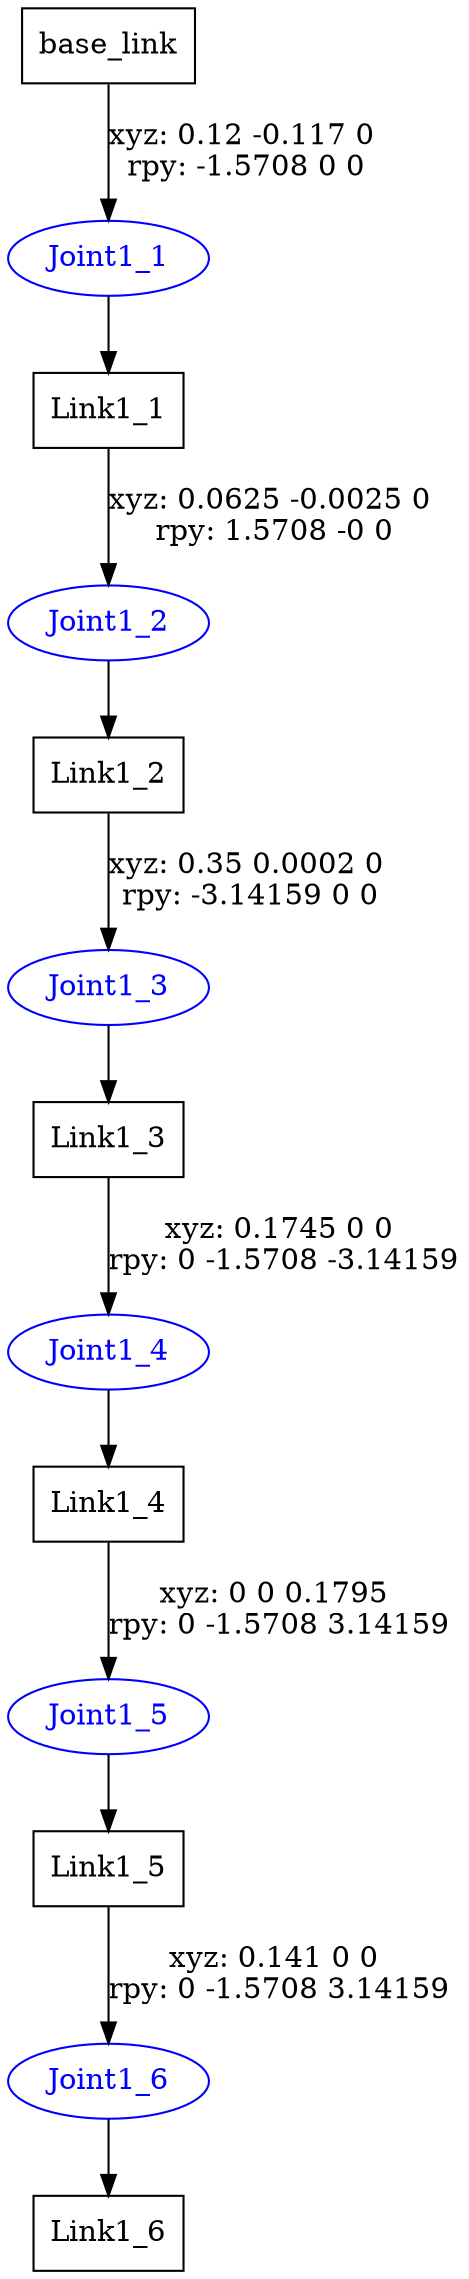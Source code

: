 digraph G {
node [shape=box];
"base_link" [label="base_link"];
"Link1_1" [label="Link1_1"];
"Link1_2" [label="Link1_2"];
"Link1_3" [label="Link1_3"];
"Link1_4" [label="Link1_4"];
"Link1_5" [label="Link1_5"];
"Link1_6" [label="Link1_6"];
node [shape=ellipse, color=blue, fontcolor=blue];
"base_link" -> "Joint1_1" [label="xyz: 0.12 -0.117 0 \nrpy: -1.5708 0 0"]
"Joint1_1" -> "Link1_1"
"Link1_1" -> "Joint1_2" [label="xyz: 0.0625 -0.0025 0 \nrpy: 1.5708 -0 0"]
"Joint1_2" -> "Link1_2"
"Link1_2" -> "Joint1_3" [label="xyz: 0.35 0.0002 0 \nrpy: -3.14159 0 0"]
"Joint1_3" -> "Link1_3"
"Link1_3" -> "Joint1_4" [label="xyz: 0.1745 0 0 \nrpy: 0 -1.5708 -3.14159"]
"Joint1_4" -> "Link1_4"
"Link1_4" -> "Joint1_5" [label="xyz: 0 0 0.1795 \nrpy: 0 -1.5708 3.14159"]
"Joint1_5" -> "Link1_5"
"Link1_5" -> "Joint1_6" [label="xyz: 0.141 0 0 \nrpy: 0 -1.5708 3.14159"]
"Joint1_6" -> "Link1_6"
}
